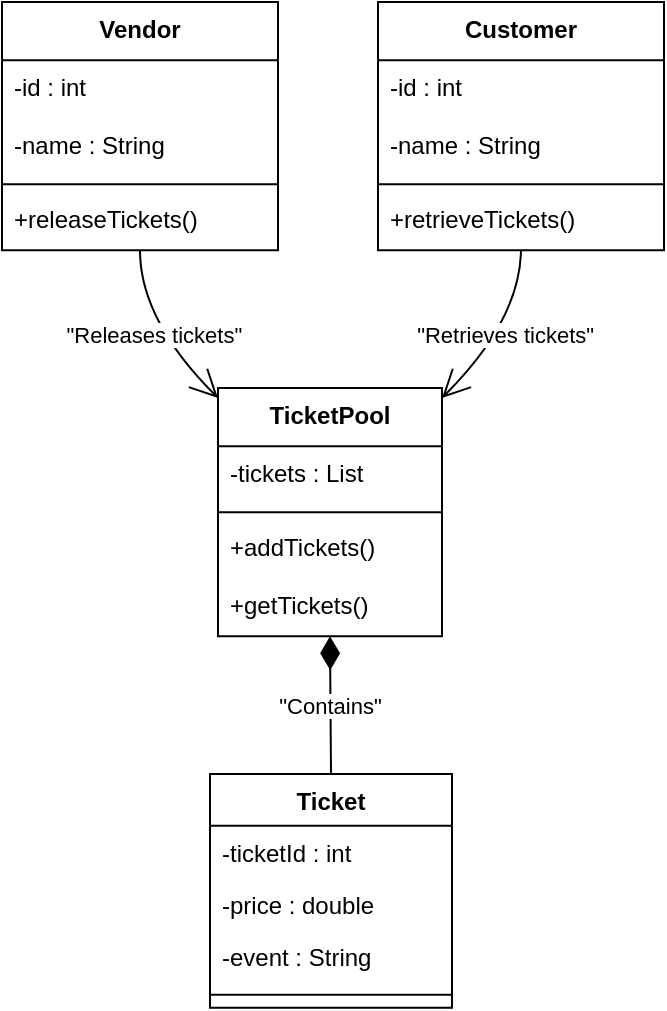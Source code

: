 <mxfile version="25.0.3">
  <diagram id="C5RBs43oDa-KdzZeNtuy" name="Page-1">
    <mxGraphModel dx="700" dy="371" grid="1" gridSize="10" guides="1" tooltips="1" connect="1" arrows="1" fold="1" page="1" pageScale="1" pageWidth="827" pageHeight="1169" math="0" shadow="0">
      <root>
        <mxCell id="WIyWlLk6GJQsqaUBKTNV-0" />
        <mxCell id="WIyWlLk6GJQsqaUBKTNV-1" parent="WIyWlLk6GJQsqaUBKTNV-0" />
        <mxCell id="9_vJpd0nkViPBDYfPWbG-0" value="Vendor" style="swimlane;fontStyle=1;align=center;verticalAlign=top;childLayout=stackLayout;horizontal=1;startSize=29.15;horizontalStack=0;resizeParent=1;resizeParentMax=0;resizeLast=0;collapsible=0;marginBottom=0;" vertex="1" parent="WIyWlLk6GJQsqaUBKTNV-1">
          <mxGeometry x="270" y="82" width="138" height="124.15" as="geometry" />
        </mxCell>
        <mxCell id="9_vJpd0nkViPBDYfPWbG-1" value="-id : int" style="text;strokeColor=none;fillColor=none;align=left;verticalAlign=top;spacingLeft=4;spacingRight=4;overflow=hidden;rotatable=0;points=[[0,0.5],[1,0.5]];portConstraint=eastwest;" vertex="1" parent="9_vJpd0nkViPBDYfPWbG-0">
          <mxGeometry y="29.15" width="138" height="29" as="geometry" />
        </mxCell>
        <mxCell id="9_vJpd0nkViPBDYfPWbG-2" value="-name : String" style="text;strokeColor=none;fillColor=none;align=left;verticalAlign=top;spacingLeft=4;spacingRight=4;overflow=hidden;rotatable=0;points=[[0,0.5],[1,0.5]];portConstraint=eastwest;" vertex="1" parent="9_vJpd0nkViPBDYfPWbG-0">
          <mxGeometry y="58.15" width="138" height="29" as="geometry" />
        </mxCell>
        <mxCell id="9_vJpd0nkViPBDYfPWbG-3" style="line;strokeWidth=1;fillColor=none;align=left;verticalAlign=middle;spacingTop=-1;spacingLeft=3;spacingRight=3;rotatable=0;labelPosition=right;points=[];portConstraint=eastwest;strokeColor=inherit;" vertex="1" parent="9_vJpd0nkViPBDYfPWbG-0">
          <mxGeometry y="87.15" width="138" height="8" as="geometry" />
        </mxCell>
        <mxCell id="9_vJpd0nkViPBDYfPWbG-4" value="+releaseTickets()" style="text;strokeColor=none;fillColor=none;align=left;verticalAlign=top;spacingLeft=4;spacingRight=4;overflow=hidden;rotatable=0;points=[[0,0.5],[1,0.5]];portConstraint=eastwest;" vertex="1" parent="9_vJpd0nkViPBDYfPWbG-0">
          <mxGeometry y="95.15" width="138" height="29" as="geometry" />
        </mxCell>
        <mxCell id="9_vJpd0nkViPBDYfPWbG-5" value="Customer" style="swimlane;fontStyle=1;align=center;verticalAlign=top;childLayout=stackLayout;horizontal=1;startSize=29.15;horizontalStack=0;resizeParent=1;resizeParentMax=0;resizeLast=0;collapsible=0;marginBottom=0;" vertex="1" parent="WIyWlLk6GJQsqaUBKTNV-1">
          <mxGeometry x="458" y="82" width="143" height="124.15" as="geometry" />
        </mxCell>
        <mxCell id="9_vJpd0nkViPBDYfPWbG-6" value="-id : int" style="text;strokeColor=none;fillColor=none;align=left;verticalAlign=top;spacingLeft=4;spacingRight=4;overflow=hidden;rotatable=0;points=[[0,0.5],[1,0.5]];portConstraint=eastwest;" vertex="1" parent="9_vJpd0nkViPBDYfPWbG-5">
          <mxGeometry y="29.15" width="143" height="29" as="geometry" />
        </mxCell>
        <mxCell id="9_vJpd0nkViPBDYfPWbG-7" value="-name : String" style="text;strokeColor=none;fillColor=none;align=left;verticalAlign=top;spacingLeft=4;spacingRight=4;overflow=hidden;rotatable=0;points=[[0,0.5],[1,0.5]];portConstraint=eastwest;" vertex="1" parent="9_vJpd0nkViPBDYfPWbG-5">
          <mxGeometry y="58.15" width="143" height="29" as="geometry" />
        </mxCell>
        <mxCell id="9_vJpd0nkViPBDYfPWbG-8" style="line;strokeWidth=1;fillColor=none;align=left;verticalAlign=middle;spacingTop=-1;spacingLeft=3;spacingRight=3;rotatable=0;labelPosition=right;points=[];portConstraint=eastwest;strokeColor=inherit;" vertex="1" parent="9_vJpd0nkViPBDYfPWbG-5">
          <mxGeometry y="87.15" width="143" height="8" as="geometry" />
        </mxCell>
        <mxCell id="9_vJpd0nkViPBDYfPWbG-9" value="+retrieveTickets()" style="text;strokeColor=none;fillColor=none;align=left;verticalAlign=top;spacingLeft=4;spacingRight=4;overflow=hidden;rotatable=0;points=[[0,0.5],[1,0.5]];portConstraint=eastwest;" vertex="1" parent="9_vJpd0nkViPBDYfPWbG-5">
          <mxGeometry y="95.15" width="143" height="29" as="geometry" />
        </mxCell>
        <mxCell id="9_vJpd0nkViPBDYfPWbG-10" value="TicketPool" style="swimlane;fontStyle=1;align=center;verticalAlign=top;childLayout=stackLayout;horizontal=1;startSize=29.15;horizontalStack=0;resizeParent=1;resizeParentMax=0;resizeLast=0;collapsible=0;marginBottom=0;" vertex="1" parent="WIyWlLk6GJQsqaUBKTNV-1">
          <mxGeometry x="378" y="275" width="112" height="124.15" as="geometry" />
        </mxCell>
        <mxCell id="9_vJpd0nkViPBDYfPWbG-11" value="-tickets : List" style="text;strokeColor=none;fillColor=none;align=left;verticalAlign=top;spacingLeft=4;spacingRight=4;overflow=hidden;rotatable=0;points=[[0,0.5],[1,0.5]];portConstraint=eastwest;" vertex="1" parent="9_vJpd0nkViPBDYfPWbG-10">
          <mxGeometry y="29.15" width="112" height="29" as="geometry" />
        </mxCell>
        <mxCell id="9_vJpd0nkViPBDYfPWbG-12" style="line;strokeWidth=1;fillColor=none;align=left;verticalAlign=middle;spacingTop=-1;spacingLeft=3;spacingRight=3;rotatable=0;labelPosition=right;points=[];portConstraint=eastwest;strokeColor=inherit;" vertex="1" parent="9_vJpd0nkViPBDYfPWbG-10">
          <mxGeometry y="58.15" width="112" height="8" as="geometry" />
        </mxCell>
        <mxCell id="9_vJpd0nkViPBDYfPWbG-13" value="+addTickets()" style="text;strokeColor=none;fillColor=none;align=left;verticalAlign=top;spacingLeft=4;spacingRight=4;overflow=hidden;rotatable=0;points=[[0,0.5],[1,0.5]];portConstraint=eastwest;" vertex="1" parent="9_vJpd0nkViPBDYfPWbG-10">
          <mxGeometry y="66.15" width="112" height="29" as="geometry" />
        </mxCell>
        <mxCell id="9_vJpd0nkViPBDYfPWbG-14" value="+getTickets()" style="text;strokeColor=none;fillColor=none;align=left;verticalAlign=top;spacingLeft=4;spacingRight=4;overflow=hidden;rotatable=0;points=[[0,0.5],[1,0.5]];portConstraint=eastwest;" vertex="1" parent="9_vJpd0nkViPBDYfPWbG-10">
          <mxGeometry y="95.15" width="112" height="29" as="geometry" />
        </mxCell>
        <mxCell id="9_vJpd0nkViPBDYfPWbG-15" value="Ticket" style="swimlane;fontStyle=1;align=center;verticalAlign=top;childLayout=stackLayout;horizontal=1;startSize=25.911;horizontalStack=0;resizeParent=1;resizeParentMax=0;resizeLast=0;collapsible=0;marginBottom=0;" vertex="1" parent="WIyWlLk6GJQsqaUBKTNV-1">
          <mxGeometry x="374" y="468" width="121" height="116.911" as="geometry" />
        </mxCell>
        <mxCell id="9_vJpd0nkViPBDYfPWbG-16" value="-ticketId : int" style="text;strokeColor=none;fillColor=none;align=left;verticalAlign=top;spacingLeft=4;spacingRight=4;overflow=hidden;rotatable=0;points=[[0,0.5],[1,0.5]];portConstraint=eastwest;" vertex="1" parent="9_vJpd0nkViPBDYfPWbG-15">
          <mxGeometry y="25.911" width="121" height="26" as="geometry" />
        </mxCell>
        <mxCell id="9_vJpd0nkViPBDYfPWbG-17" value="-price : double" style="text;strokeColor=none;fillColor=none;align=left;verticalAlign=top;spacingLeft=4;spacingRight=4;overflow=hidden;rotatable=0;points=[[0,0.5],[1,0.5]];portConstraint=eastwest;" vertex="1" parent="9_vJpd0nkViPBDYfPWbG-15">
          <mxGeometry y="51.911" width="121" height="26" as="geometry" />
        </mxCell>
        <mxCell id="9_vJpd0nkViPBDYfPWbG-18" value="-event : String" style="text;strokeColor=none;fillColor=none;align=left;verticalAlign=top;spacingLeft=4;spacingRight=4;overflow=hidden;rotatable=0;points=[[0,0.5],[1,0.5]];portConstraint=eastwest;" vertex="1" parent="9_vJpd0nkViPBDYfPWbG-15">
          <mxGeometry y="77.911" width="121" height="26" as="geometry" />
        </mxCell>
        <mxCell id="9_vJpd0nkViPBDYfPWbG-19" style="line;strokeWidth=1;fillColor=none;align=left;verticalAlign=middle;spacingTop=-1;spacingLeft=3;spacingRight=3;rotatable=0;labelPosition=right;points=[];portConstraint=eastwest;strokeColor=inherit;" vertex="1" parent="9_vJpd0nkViPBDYfPWbG-15">
          <mxGeometry y="103.911" width="121" height="13" as="geometry" />
        </mxCell>
        <mxCell id="9_vJpd0nkViPBDYfPWbG-20" value="&quot;Releases tickets&quot;" style="curved=1;startArrow=none;endArrow=open;endSize=12;exitX=0.5;exitY=1;entryX=0;entryY=0.04;rounded=0;" edge="1" parent="WIyWlLk6GJQsqaUBKTNV-1" source="9_vJpd0nkViPBDYfPWbG-0" target="9_vJpd0nkViPBDYfPWbG-10">
          <mxGeometry relative="1" as="geometry">
            <Array as="points">
              <mxPoint x="339" y="241" />
            </Array>
          </mxGeometry>
        </mxCell>
        <mxCell id="9_vJpd0nkViPBDYfPWbG-21" value="&quot;Retrieves tickets&quot;" style="curved=1;startArrow=none;endArrow=open;endSize=12;exitX=0.5;exitY=1;entryX=1;entryY=0.04;rounded=0;" edge="1" parent="WIyWlLk6GJQsqaUBKTNV-1" source="9_vJpd0nkViPBDYfPWbG-5" target="9_vJpd0nkViPBDYfPWbG-10">
          <mxGeometry relative="1" as="geometry">
            <Array as="points">
              <mxPoint x="529" y="241" />
            </Array>
          </mxGeometry>
        </mxCell>
        <mxCell id="9_vJpd0nkViPBDYfPWbG-22" value="&quot;Contains&quot;" style="curved=1;startArrow=diamondThin;startSize=14;startFill=1;endArrow=none;exitX=0.5;exitY=1;entryX=0.5;entryY=0;rounded=0;" edge="1" parent="WIyWlLk6GJQsqaUBKTNV-1" source="9_vJpd0nkViPBDYfPWbG-10" target="9_vJpd0nkViPBDYfPWbG-15">
          <mxGeometry relative="1" as="geometry">
            <Array as="points" />
          </mxGeometry>
        </mxCell>
      </root>
    </mxGraphModel>
  </diagram>
</mxfile>
